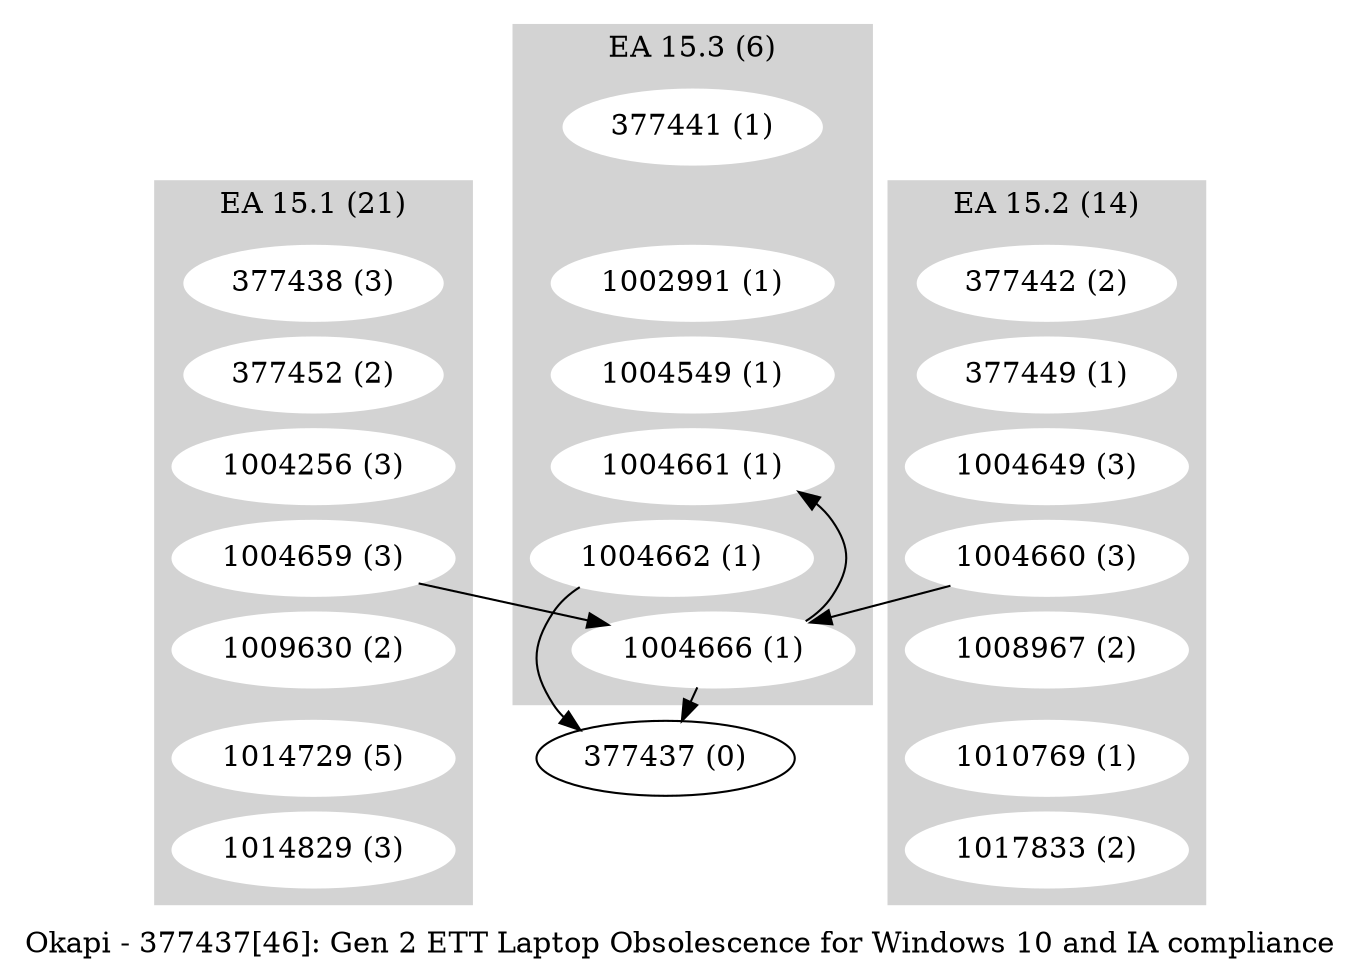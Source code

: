 digraph G {
    label = "Okapi - 377437[46]: Gen 2 ETT Laptop Obsolescence for Windows 10 and IA compliance";
    ranksep = .1
    subgraph cluster_1 {
        style=filled;
        color=lightgrey;
        node [style=filled,color=white];
        "377438 (3)" ->       
        "377452 (2)" ->       
        "1004256 (3)" ->       
        "1004659 (3)" ->       
        "1009630 (2)" ->       
        "1014729 (5)" ->       
        "1014829 (3)"
        [style=invis];
        label = "EA 15.1 (21)";
    }
    subgraph cluster_2 {
        style=filled;
        color=lightgrey;
        node [style=filled,color=white];
        "377442 (2)" ->       
        "377449 (1)" ->       
        "1004649 (3)" ->       
        "1004660 (3)" ->       
        "1008967 (2)" ->       
        "1010769 (1)" ->       
        "1017833 (2)"
        [style=invis];
        label = "EA 15.2 (14)";
    }
    subgraph cluster_3 {
        style=filled;
        color=lightgrey;
        node [style=filled,color=white];
        "377441 (1)" ->       
        "1002991 (1)" ->       
        "1004549 (1)" ->       
        "1004661 (1)" ->       
        "1004662 (1)" ->       
        "1004666 (1)"
        [style=invis];
        label = "EA 15.3 (6)";
    }
    "1004666 (1)" -> "1004661 (1)";
    "1004666 (1)" -> "377437 (0)";
    "1004662 (1)" -> "377437 (0)";
    "1004660 (3)" -> "1004666 (1)";
    "1004659 (3)" -> "1004666 (1)";
}
